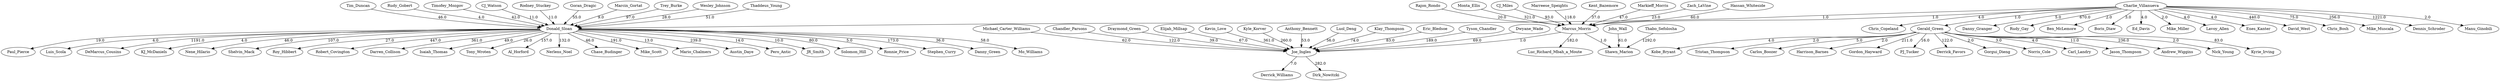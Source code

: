 digraph G {
  Donald_Sloan [ label="Donald_Sloan" ];
  KJ_McDaniels [ label="KJ_McDaniels" ];
  Rajon_Rondo [ label="Rajon_Rondo" ];
  Marcus_Morris [ label="Marcus_Morris" ];
  Nene_Hilario [ label="Nene_Hilario" ];
  Shelvin_Mack [ label="Shelvin_Mack" ];
  Charlie_Villanueva [ label="Charlie_Villanueva" ];
  Chris_Copeland [ label="Chris_Copeland" ];
  Roy_Hibbert [ label="Roy_Hibbert" ];
  Elijah_Millsap [ label="Elijah_Millsap" ];
  Joe_Ingles [ label="Joe_Ingles" ];
  Robert_Covington [ label="Robert_Covington" ];
  Gerald_Green [ label="Gerald_Green" ];
  Harrison_Barnes [ label="Harrison_Barnes" ];
  Darren_Collison [ label="Darren_Collison" ];
  Monta_Ellis [ label="Monta_Ellis" ];
  Danny_Granger [ label="Danny_Granger" ];
  Kevin_Love [ label="Kevin_Love" ];
  Isaiah_Thomas [ label="Isaiah_Thomas" ];
  Kyle_Korver [ label="Kyle_Korver" ];
  Anthony_Bennett [ label="Anthony_Bennett" ];
  CJ_Miles [ label="CJ_Miles" ];
  Gordon_Hayward [ label="Gordon_Hayward" ];
  Shawn_Marion [ label="Shawn_Marion" ];
  Tony_Wroten [ label="Tony_Wroten" ];
  Al_Horford [ label="Al_Horford" ];
  Luc_Richard_Mbah_a_Moute [ label="Luc_Richard_Mbah_a_Moute" ];
  Derrick_Williams [ label="Derrick_Williams" ];
  Nerlens_Noel [ label="Nerlens_Noel" ];
  Luol_Deng [ label="Luol_Deng" ];
  Klay_Thompson [ label="Klay_Thompson" ];
  PJ_Tucker [ label="PJ_Tucker" ];
  Chase_Budinger [ label="Chase_Budinger" ];
  Mike_Scott [ label="Mike_Scott" ];
  Rudy_Gobert [ label="Rudy_Gobert" ];
  John_Wall [ label="John_Wall" ];
  Mario_Chalmers [ label="Mario_Chalmers" ];
  Derrick_Favors [ label="Derrick_Favors" ];
  Eric_Bledsoe [ label="Eric_Bledsoe" ];
  Timofey_Mozgov [ label="Timofey_Mozgov" ];
  Marreese_Speights [ label="Marreese_Speights" ];
  Rudy_Gay [ label="Rudy_Gay" ];
  Austin_Daye [ label="Austin_Daye" ];
  Ben_McLemore [ label="Ben_McLemore" ];
  Pero_Antic [ label="Pero_Antic" ];
  JR_Smith [ label="JR_Smith" ];
  Boris_Diaw [ label="Boris_Diaw" ];
  Ed_Davis [ label="Ed_Davis" ];
  Tyson_Chandler [ label="Tyson_Chandler" ];
  Dwyane_Wade [ label="Dwyane_Wade" ];
  CJ_Watson [ label="CJ_Watson" ];
  Rodney_Stuckey [ label="Rodney_Stuckey" ];
  Gorgui_Dieng [ label="Gorgui_Dieng" ];
  Norris_Cole [ label="Norris_Cole" ];
  Kent_Bazemore [ label="Kent_Bazemore" ];
  Michael_Carter_Williams [ label="Michael_Carter_Williams" ];
  Chandler_Parsons [ label="Chandler_Parsons" ];
  Thabo_Sefolosha [ label="Thabo_Sefolosha" ];
  Draymond_Green [ label="Draymond_Green" ];
  Mike_Miller [ label="Mike_Miller" ];
  Solomon_Hill [ label="Solomon_Hill" ];
  Lavoy_Allen [ label="Lavoy_Allen" ];
  Enes_Kanter [ label="Enes_Kanter" ];
  David_West [ label="David_West" ];
  Chris_Bosh [ label="Chris_Bosh" ];
  Carl_Landry [ label="Carl_Landry" ];
  Ronnie_Price [ label="Ronnie_Price" ];
  Dirk_Nowitzki [ label="Dirk_Nowitzki" ];
  Goran_Dragic [ label="Goran_Dragic" ];
  Markieff_Morris [ label="Markieff_Morris" ];
  Jason_Thompson [ label="Jason_Thompson" ];
  Marcin_Gortat [ label="Marcin_Gortat" ];
  Mike_Muscala [ label="Mike_Muscala" ];
  Trey_Burke [ label="Trey_Burke" ];
  Stephen_Curry [ label="Stephen_Curry" ];
  Danny_Green [ label="Danny_Green" ];
  Wesley_Johnson [ label="Wesley_Johnson" ];
  Mo_Williams [ label="Mo_Williams" ];
  Thaddeus_Young [ label="Thaddeus_Young" ];
  Andrew_Wiggins [ label="Andrew_Wiggins" ];
  Paul_Pierce [ label="Paul_Pierce" ];
  Tim_Duncan [ label="Tim_Duncan" ];
  Luis_Scola [ label="Luis_Scola" ];
  Nick_Young [ label="Nick_Young" ];
  Kyrie_Irving [ label="Kyrie_Irving" ];
  Kobe_Bryant [ label="Kobe_Bryant" ];
  DeMarcus_Cousins [ label="DeMarcus_Cousins" ];
  Dennis_Schroder [ label="Dennis_Schroder" ];
  Tristan_Thompson [ label="Tristan_Thompson" ];
  Zach_LaVine [ label="Zach_LaVine" ];
  Carlos_Boozer [ label="Carlos_Boozer" ];
  Manu_Ginobili [ label="Manu_Ginobili" ];
  Hassan_Whiteside [ label="Hassan_Whiteside" ];
  Donald_Sloan -> KJ_McDaniels [ label="4.0" ];
  Rajon_Rondo -> Marcus_Morris [ label="20.0" ];
  Donald_Sloan -> Nene_Hilario [ label="46.0" ];
  Donald_Sloan -> Shelvin_Mack [ label="107.0" ];
  Charlie_Villanueva -> Chris_Copeland [ label="4.0" ];
  Donald_Sloan -> Roy_Hibbert [ label="27.0" ];
  Elijah_Millsap -> Joe_Ingles [ label="67.0" ];
  Donald_Sloan -> Robert_Covington [ label="447.0" ];
  Gerald_Green -> Harrison_Barnes [ label="2.0" ];
  Donald_Sloan -> Darren_Collison [ label="361.0" ];
  Monta_Ellis -> Marcus_Morris [ label="321.0" ];
  Charlie_Villanueva -> Danny_Granger [ label="5.0" ];
  Kevin_Love -> Joe_Ingles [ label="361.0" ];
  Donald_Sloan -> Isaiah_Thomas [ label="49.0" ];
  Kyle_Korver -> Joe_Ingles [ label="260.0" ];
  Anthony_Bennett -> Joe_Ingles [ label="53.0" ];
  CJ_Miles -> Marcus_Morris [ label="93.0" ];
  Charlie_Villanueva -> Donald_Sloan [ label="1.0" ];
  Gerald_Green -> Gordon_Hayward [ label="211.0" ];
  Marcus_Morris -> Shawn_Marion [ label="1.0" ];
  Donald_Sloan -> Tony_Wroten [ label="26.0" ];
  Donald_Sloan -> Al_Horford [ label="157.0" ];
  Marcus_Morris -> Luc_Richard_Mbah_a_Moute [ label="182.0" ];
  Joe_Ingles -> Derrick_Williams [ label="7.0" ];
  Charlie_Villanueva -> Gerald_Green [ label="1.0" ];
  Donald_Sloan -> Nerlens_Noel [ label="132.0" ];
  Luol_Deng -> Joe_Ingles [ label="56.0" ];
  Klay_Thompson -> Joe_Ingles [ label="74.0" ];
  Gerald_Green -> PJ_Tucker [ label="16.0" ];
  Donald_Sloan -> Chase_Budinger [ label="46.0" ];
  Donald_Sloan -> Mike_Scott [ label="191.0" ];
  Rudy_Gobert -> Donald_Sloan [ label="4.0" ];
  John_Wall -> Shawn_Marion [ label="61.0" ];
  Donald_Sloan -> Mario_Chalmers [ label="13.0" ];
  Gerald_Green -> Derrick_Favors [ label="122.0" ];
  Eric_Bledsoe -> Joe_Ingles [ label="83.0" ];
  Timofey_Mozgov -> Donald_Sloan [ label="42.0" ];
  Marreese_Speights -> Marcus_Morris [ label="118.0" ];
  Charlie_Villanueva -> Rudy_Gay [ label="670.0" ];
  Donald_Sloan -> Austin_Daye [ label="239.0" ];
  Charlie_Villanueva -> Ben_McLemore [ label="2.0" ];
  Donald_Sloan -> Pero_Antic [ label="14.0" ];
  Donald_Sloan -> JR_Smith [ label="10.0" ];
  Charlie_Villanueva -> Boris_Diaw [ label="3.0" ];
  Charlie_Villanueva -> Ed_Davis [ label="4.0" ];
  Tyson_Chandler -> Joe_Ingles [ label="189.0" ];
  Dwyane_Wade -> Joe_Ingles [ label="69.0" ];
  CJ_Watson -> Donald_Sloan [ label="11.0" ];
  Rodney_Stuckey -> Donald_Sloan [ label="11.0" ];
  Gerald_Green -> Gorgui_Dieng [ label="2.0" ];
  Gerald_Green -> Norris_Cole [ label="3.0" ];
  Kent_Bazemore -> Marcus_Morris [ label="37.0" ];
  Michael_Carter_Williams -> Joe_Ingles [ label="62.0" ];
  Chandler_Parsons -> Joe_Ingles [ label="122.0" ];
  Thabo_Sefolosha -> Shawn_Marion [ label="1292.0" ];
  Draymond_Green -> Joe_Ingles [ label="39.0" ];
  Charlie_Villanueva -> Mike_Miller [ label="2.0" ];
  Donald_Sloan -> Solomon_Hill [ label="80.0" ];
  Charlie_Villanueva -> Lavoy_Allen [ label="4.0" ];
  Charlie_Villanueva -> Enes_Kanter [ label="4.0" ];
  Charlie_Villanueva -> David_West [ label="440.0" ];
  Charlie_Villanueva -> Chris_Bosh [ label="75.0" ];
  Gerald_Green -> Carl_Landry [ label="4.0" ];
  Donald_Sloan -> Ronnie_Price [ label="5.0" ];
  Joe_Ingles -> Dirk_Nowitzki [ label="282.0" ];
  Goran_Dragic -> Donald_Sloan [ label="55.0" ];
  Markieff_Morris -> Marcus_Morris [ label="47.0" ];
  Gerald_Green -> Jason_Thompson [ label="11.0" ];
  Marcin_Gortat -> Donald_Sloan [ label="9.0" ];
  Charlie_Villanueva -> Mike_Muscala [ label="256.0" ];
  Trey_Burke -> Donald_Sloan [ label="97.0" ];
  Donald_Sloan -> Stephen_Curry [ label="173.0" ];
  Donald_Sloan -> Danny_Green [ label="36.0" ];
  Wesley_Johnson -> Donald_Sloan [ label="28.0" ];
  Donald_Sloan -> Mo_Williams [ label="58.0" ];
  Charlie_Villanueva -> Marcus_Morris [ label="1.0" ];
  Thaddeus_Young -> Donald_Sloan [ label="51.0" ];
  Gerald_Green -> Andrew_Wiggins [ label="236.0" ];
  Donald_Sloan -> Paul_Pierce [ label="19.0" ];
  Tim_Duncan -> Donald_Sloan [ label="46.0" ];
  Donald_Sloan -> Luis_Scola [ label="4.0" ];
  Gerald_Green -> Nick_Young [ label="2.0" ];
  Gerald_Green -> Kyrie_Irving [ label="83.0" ];
  Marcus_Morris -> Joe_Ingles [ label="1.0" ];
  Gerald_Green -> Kobe_Bryant [ label="4.0" ];
  Donald_Sloan -> DeMarcus_Cousins [ label="1191.0" ];
  Charlie_Villanueva -> Dennis_Schroder [ label="1221.0" ];
  Gerald_Green -> Tristan_Thompson [ label="2.0" ];
  Zach_LaVine -> Marcus_Morris [ label="23.0" ];
  Gerald_Green -> Carlos_Boozer [ label="5.0" ];
  Charlie_Villanueva -> Manu_Ginobili [ label="2.0" ];
  Hassan_Whiteside -> Marcus_Morris [ label="60.0" ];
}
